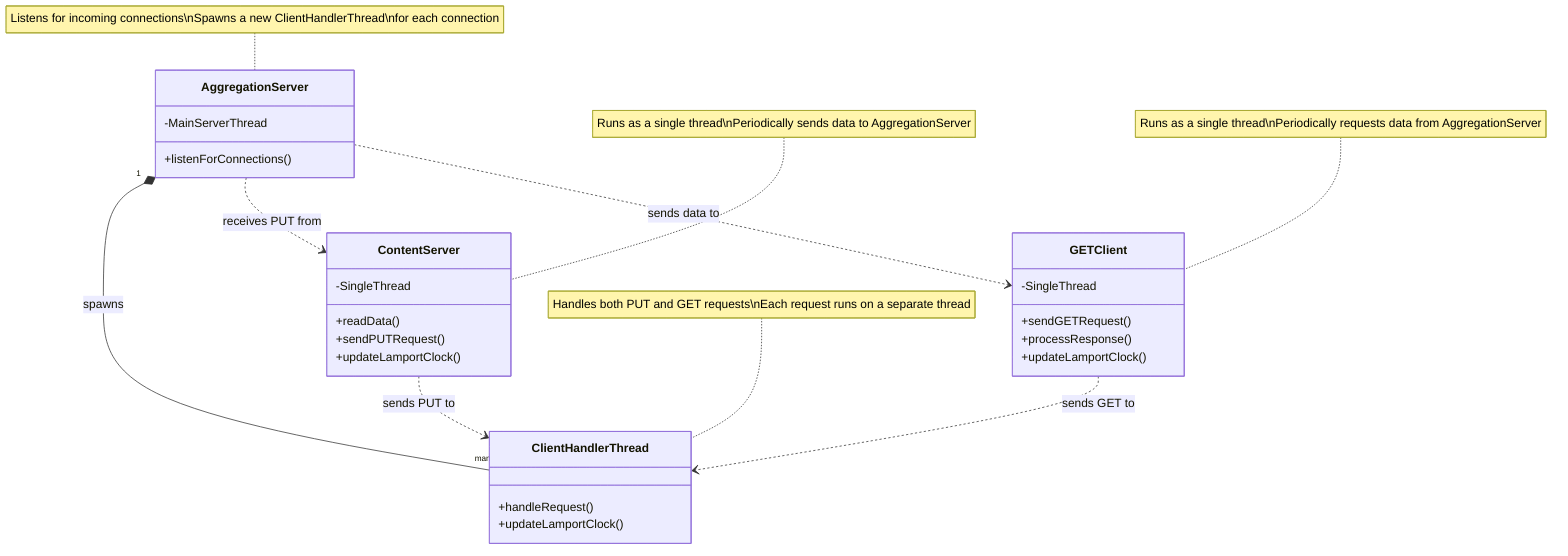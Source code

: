classDiagram
    class AggregationServer {
        -MainServerThread
        +listenForConnections()
    }
    class ClientHandlerThread {
        +handleRequest()
        +updateLamportClock()
    }
    class ContentServer {
        -SingleThread
        +readData()
        +sendPUTRequest()
        +updateLamportClock()
    }
    class GETClient {
        -SingleThread
        +sendGETRequest()
        +processResponse()
        +updateLamportClock()
    }

    AggregationServer "1" *-- "many" ClientHandlerThread : spawns
    AggregationServer ..> ContentServer : receives PUT from
    AggregationServer ..> GETClient : sends data to
    ContentServer ..> ClientHandlerThread : sends PUT to
    GETClient ..> ClientHandlerThread : sends GET to

    note for AggregationServer "Listens for incoming connections\nSpawns a new ClientHandlerThread\nfor each connection"
    note for ClientHandlerThread "Handles both PUT and GET requests\nEach request runs on a separate thread"
    note for ContentServer "Runs as a single thread\nPeriodically sends data to AggregationServer"
    note for GETClient "Runs as a single thread\nPeriodically requests data from AggregationServer"